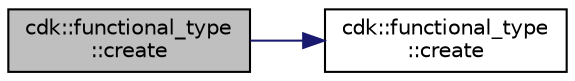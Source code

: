 digraph "cdk::functional_type::create"
{
 // INTERACTIVE_SVG=YES
 // LATEX_PDF_SIZE
  edge [fontname="Helvetica",fontsize="10",labelfontname="Helvetica",labelfontsize="10"];
  node [fontname="Helvetica",fontsize="10",shape=record];
  rankdir="LR";
  Node1 [label="cdk::functional_type\l::create",height=0.2,width=0.4,color="black", fillcolor="grey75", style="filled", fontcolor="black",tooltip=" "];
  Node1 -> Node2 [color="midnightblue",fontsize="10",style="solid",fontname="Helvetica"];
  Node2 [label="cdk::functional_type\l::create",height=0.2,width=0.4,color="black", fillcolor="white", style="filled",URL="$classcdk_1_1functional__type.html#ae7f31247288adf108af55519d869d424",tooltip=" "];
}
